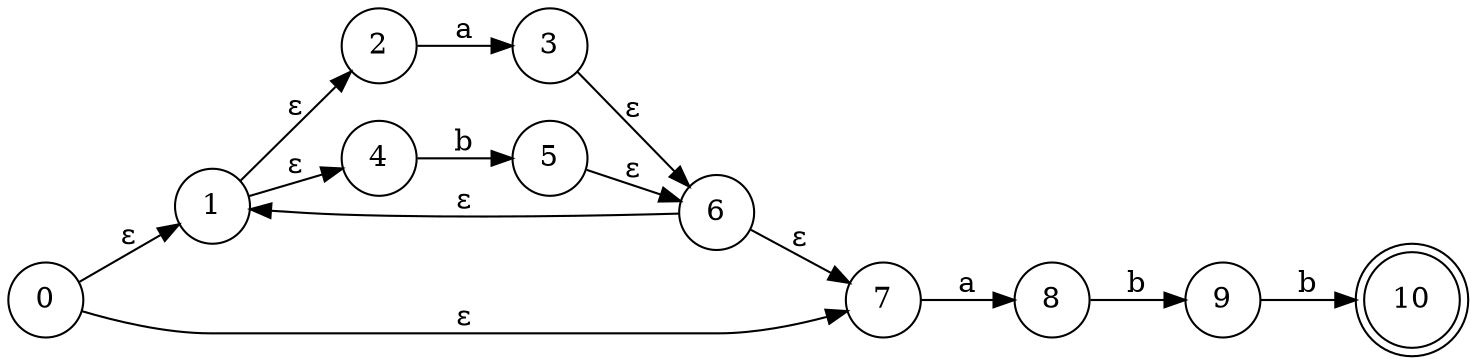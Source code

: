 digraph afd {
rankdir=LR;
node [shape=circle];
"0"->"1"[label="ε"]
"0"->"7"[label="ε"]
"6"->"1"[label="ε"]
"1"->"2"[label="ε"]
"1"->"4"[label="ε"]
"2"->"3"[label="a"]
"3"->"6"[label="ε"]
"4"->"5"[label="b"]
"5"->"6"[label="ε"]
"6"->"7"[label="ε"]
"7"->"8"[label="a"]
"8"->"9"[label="b"]
"9"->"10"[label="b"]
10[shape=doublecircle,label=10]
}